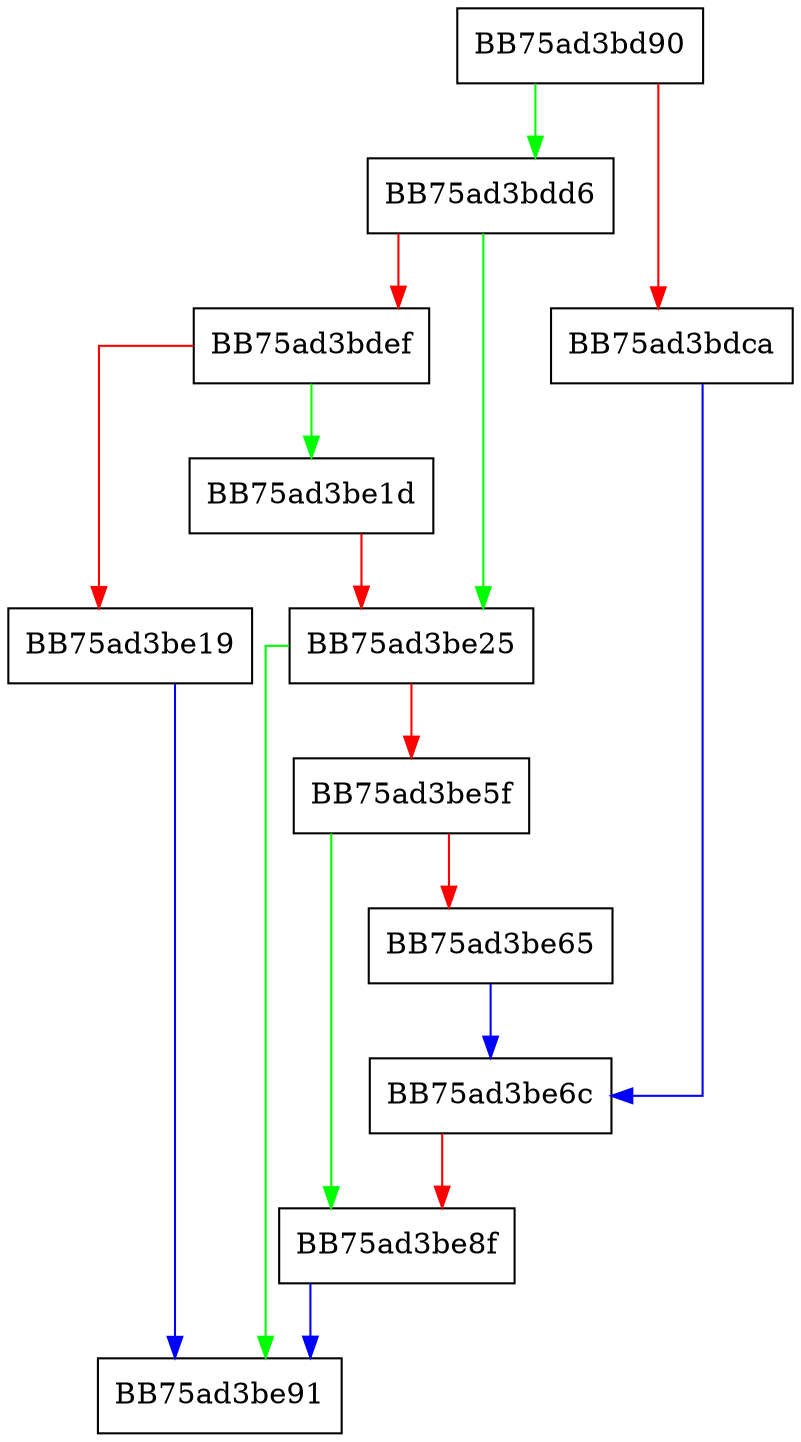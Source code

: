 digraph create_staging_buffer {
  node [shape="box"];
  graph [splines=ortho];
  BB75ad3bd90 -> BB75ad3bdd6 [color="green"];
  BB75ad3bd90 -> BB75ad3bdca [color="red"];
  BB75ad3bdca -> BB75ad3be6c [color="blue"];
  BB75ad3bdd6 -> BB75ad3be25 [color="green"];
  BB75ad3bdd6 -> BB75ad3bdef [color="red"];
  BB75ad3bdef -> BB75ad3be1d [color="green"];
  BB75ad3bdef -> BB75ad3be19 [color="red"];
  BB75ad3be19 -> BB75ad3be91 [color="blue"];
  BB75ad3be1d -> BB75ad3be25 [color="red"];
  BB75ad3be25 -> BB75ad3be91 [color="green"];
  BB75ad3be25 -> BB75ad3be5f [color="red"];
  BB75ad3be5f -> BB75ad3be8f [color="green"];
  BB75ad3be5f -> BB75ad3be65 [color="red"];
  BB75ad3be65 -> BB75ad3be6c [color="blue"];
  BB75ad3be6c -> BB75ad3be8f [color="red"];
  BB75ad3be8f -> BB75ad3be91 [color="blue"];
}